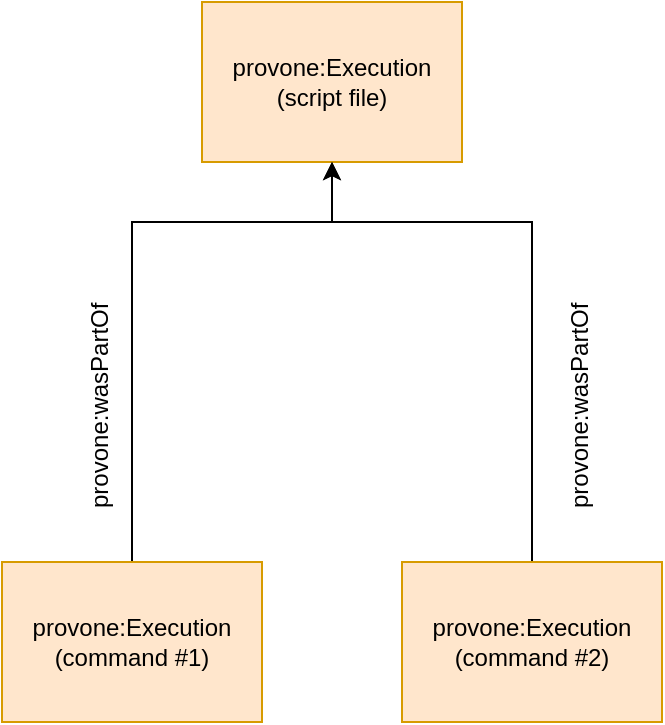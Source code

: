 <mxfile version="13.5.1" type="device"><diagram id="eBAjMdXVtj2VwJjqsG3l" name="Page-1"><mxGraphModel dx="1106" dy="753" grid="1" gridSize="10" guides="1" tooltips="1" connect="1" arrows="1" fold="1" page="1" pageScale="1" pageWidth="850" pageHeight="1100" math="0" shadow="0"><root><mxCell id="0"/><mxCell id="1" parent="0"/><mxCell id="LHAgrQH-gfrVsJzq2FP2-1" value="provone:Execution&lt;br&gt;(script file)" style="whiteSpace=wrap;html=1;aspect=fixed;fillColor=#ffe6cc;strokeColor=#d79b00;" vertex="1" parent="1"><mxGeometry x="380" y="210" width="130" height="80" as="geometry"/></mxCell><mxCell id="LHAgrQH-gfrVsJzq2FP2-4" style="edgeStyle=orthogonalEdgeStyle;rounded=0;orthogonalLoop=1;jettySize=auto;html=1;exitX=0.5;exitY=0;exitDx=0;exitDy=0;" edge="1" parent="1" source="LHAgrQH-gfrVsJzq2FP2-2" target="LHAgrQH-gfrVsJzq2FP2-1"><mxGeometry relative="1" as="geometry"><Array as="points"><mxPoint x="345" y="320"/><mxPoint x="445" y="320"/></Array></mxGeometry></mxCell><mxCell id="LHAgrQH-gfrVsJzq2FP2-2" value="provone:Execution&lt;br&gt;(command #1)" style="whiteSpace=wrap;html=1;aspect=fixed;fillColor=#ffe6cc;strokeColor=#d79b00;" vertex="1" parent="1"><mxGeometry x="280" y="490" width="130" height="80" as="geometry"/></mxCell><mxCell id="LHAgrQH-gfrVsJzq2FP2-5" style="edgeStyle=orthogonalEdgeStyle;rounded=0;orthogonalLoop=1;jettySize=auto;html=1;exitX=0.5;exitY=0;exitDx=0;exitDy=0;" edge="1" parent="1" source="LHAgrQH-gfrVsJzq2FP2-3" target="LHAgrQH-gfrVsJzq2FP2-1"><mxGeometry relative="1" as="geometry"><Array as="points"><mxPoint x="545" y="320"/><mxPoint x="445" y="320"/></Array></mxGeometry></mxCell><mxCell id="LHAgrQH-gfrVsJzq2FP2-3" value="provone:Execution&lt;br&gt;(command #2)" style="whiteSpace=wrap;html=1;aspect=fixed;fillColor=#ffe6cc;strokeColor=#d79b00;" vertex="1" parent="1"><mxGeometry x="480" y="490" width="130" height="80" as="geometry"/></mxCell><mxCell id="LHAgrQH-gfrVsJzq2FP2-6" value="&lt;span style=&quot;color: rgb(0 , 0 , 0) ; font-family: sans-serif ; font-style: normal ; font-weight: 400 ; letter-spacing: normal ; text-indent: 0px ; text-transform: none ; word-spacing: 0px ; background-color: rgb(255 , 255 , 255) ; display: inline ; float: none&quot;&gt;&lt;font style=&quot;font-size: 12px&quot;&gt;provone:wasPartOf&lt;/font&gt;&lt;/span&gt;" style="text;whiteSpace=wrap;html=1;rotation=-90;" vertex="1" parent="1"><mxGeometry x="520" y="400" width="100" height="30" as="geometry"/></mxCell><mxCell id="LHAgrQH-gfrVsJzq2FP2-8" value="&lt;span style=&quot;color: rgb(0 , 0 , 0) ; font-family: sans-serif ; font-style: normal ; font-weight: 400 ; letter-spacing: normal ; text-indent: 0px ; text-transform: none ; word-spacing: 0px ; background-color: rgb(255 , 255 , 255) ; display: inline ; float: none&quot;&gt;&lt;font style=&quot;font-size: 12px&quot;&gt;provone:wasPartOf&lt;/font&gt;&lt;/span&gt;" style="text;whiteSpace=wrap;html=1;rotation=-90;" vertex="1" parent="1"><mxGeometry x="280" y="400" width="100" height="30" as="geometry"/></mxCell></root></mxGraphModel></diagram></mxfile>